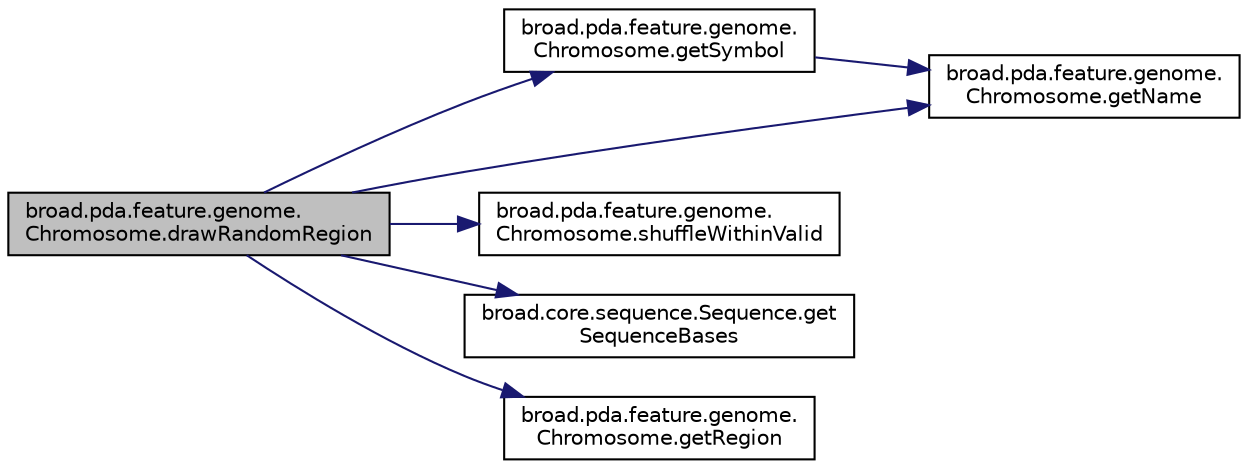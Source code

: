 digraph "broad.pda.feature.genome.Chromosome.drawRandomRegion"
{
  edge [fontname="Helvetica",fontsize="10",labelfontname="Helvetica",labelfontsize="10"];
  node [fontname="Helvetica",fontsize="10",shape=record];
  rankdir="LR";
  Node1 [label="broad.pda.feature.genome.\lChromosome.drawRandomRegion",height=0.2,width=0.4,color="black", fillcolor="grey75", style="filled" fontcolor="black"];
  Node1 -> Node2 [color="midnightblue",fontsize="10",style="solid",fontname="Helvetica"];
  Node2 [label="broad.pda.feature.genome.\lChromosome.getSymbol",height=0.2,width=0.4,color="black", fillcolor="white", style="filled",URL="$classbroad_1_1pda_1_1feature_1_1genome_1_1_chromosome.html#a8600a6e4cefcd5e4d70a1ea20987d370"];
  Node2 -> Node3 [color="midnightblue",fontsize="10",style="solid",fontname="Helvetica"];
  Node3 [label="broad.pda.feature.genome.\lChromosome.getName",height=0.2,width=0.4,color="black", fillcolor="white", style="filled",URL="$classbroad_1_1pda_1_1feature_1_1genome_1_1_chromosome.html#ad3469d02b22deddedb0d3b6205c1797a"];
  Node1 -> Node4 [color="midnightblue",fontsize="10",style="solid",fontname="Helvetica"];
  Node4 [label="broad.pda.feature.genome.\lChromosome.shuffleWithinValid",height=0.2,width=0.4,color="black", fillcolor="white", style="filled",URL="$classbroad_1_1pda_1_1feature_1_1genome_1_1_chromosome.html#a4917f594bc4c2b69fd29bd0ba3e0cfce"];
  Node1 -> Node3 [color="midnightblue",fontsize="10",style="solid",fontname="Helvetica"];
  Node1 -> Node5 [color="midnightblue",fontsize="10",style="solid",fontname="Helvetica"];
  Node5 [label="broad.core.sequence.Sequence.get\lSequenceBases",height=0.2,width=0.4,color="black", fillcolor="white", style="filled",URL="$classbroad_1_1core_1_1sequence_1_1_sequence.html#a416d299b6cd3017e291847079c55380f"];
  Node1 -> Node6 [color="midnightblue",fontsize="10",style="solid",fontname="Helvetica"];
  Node6 [label="broad.pda.feature.genome.\lChromosome.getRegion",height=0.2,width=0.4,color="black", fillcolor="white", style="filled",URL="$classbroad_1_1pda_1_1feature_1_1genome_1_1_chromosome.html#a43a6cf2a9046106d068032d1533fc60e"];
}
